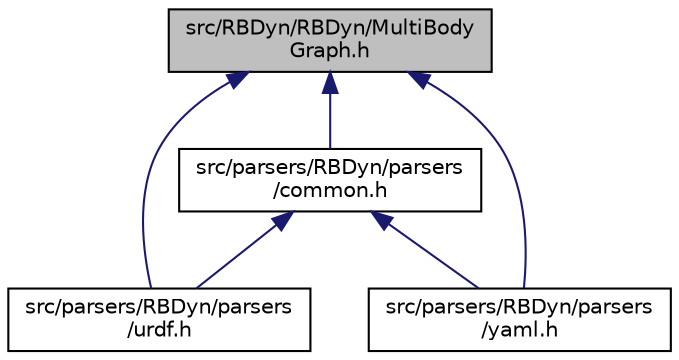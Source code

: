 digraph "src/RBDyn/RBDyn/MultiBodyGraph.h"
{
  edge [fontname="Helvetica",fontsize="10",labelfontname="Helvetica",labelfontsize="10"];
  node [fontname="Helvetica",fontsize="10",shape=record];
  Node23 [label="src/RBDyn/RBDyn/MultiBody\lGraph.h",height=0.2,width=0.4,color="black", fillcolor="grey75", style="filled", fontcolor="black"];
  Node23 -> Node24 [dir="back",color="midnightblue",fontsize="10",style="solid",fontname="Helvetica"];
  Node24 [label="src/parsers/RBDyn/parsers\l/common.h",height=0.2,width=0.4,color="black", fillcolor="white", style="filled",URL="$common_8h.html"];
  Node24 -> Node25 [dir="back",color="midnightblue",fontsize="10",style="solid",fontname="Helvetica"];
  Node25 [label="src/parsers/RBDyn/parsers\l/urdf.h",height=0.2,width=0.4,color="black", fillcolor="white", style="filled",URL="$urdf_8h.html"];
  Node24 -> Node26 [dir="back",color="midnightblue",fontsize="10",style="solid",fontname="Helvetica"];
  Node26 [label="src/parsers/RBDyn/parsers\l/yaml.h",height=0.2,width=0.4,color="black", fillcolor="white", style="filled",URL="$yaml_8h.html"];
  Node23 -> Node25 [dir="back",color="midnightblue",fontsize="10",style="solid",fontname="Helvetica"];
  Node23 -> Node26 [dir="back",color="midnightblue",fontsize="10",style="solid",fontname="Helvetica"];
}
